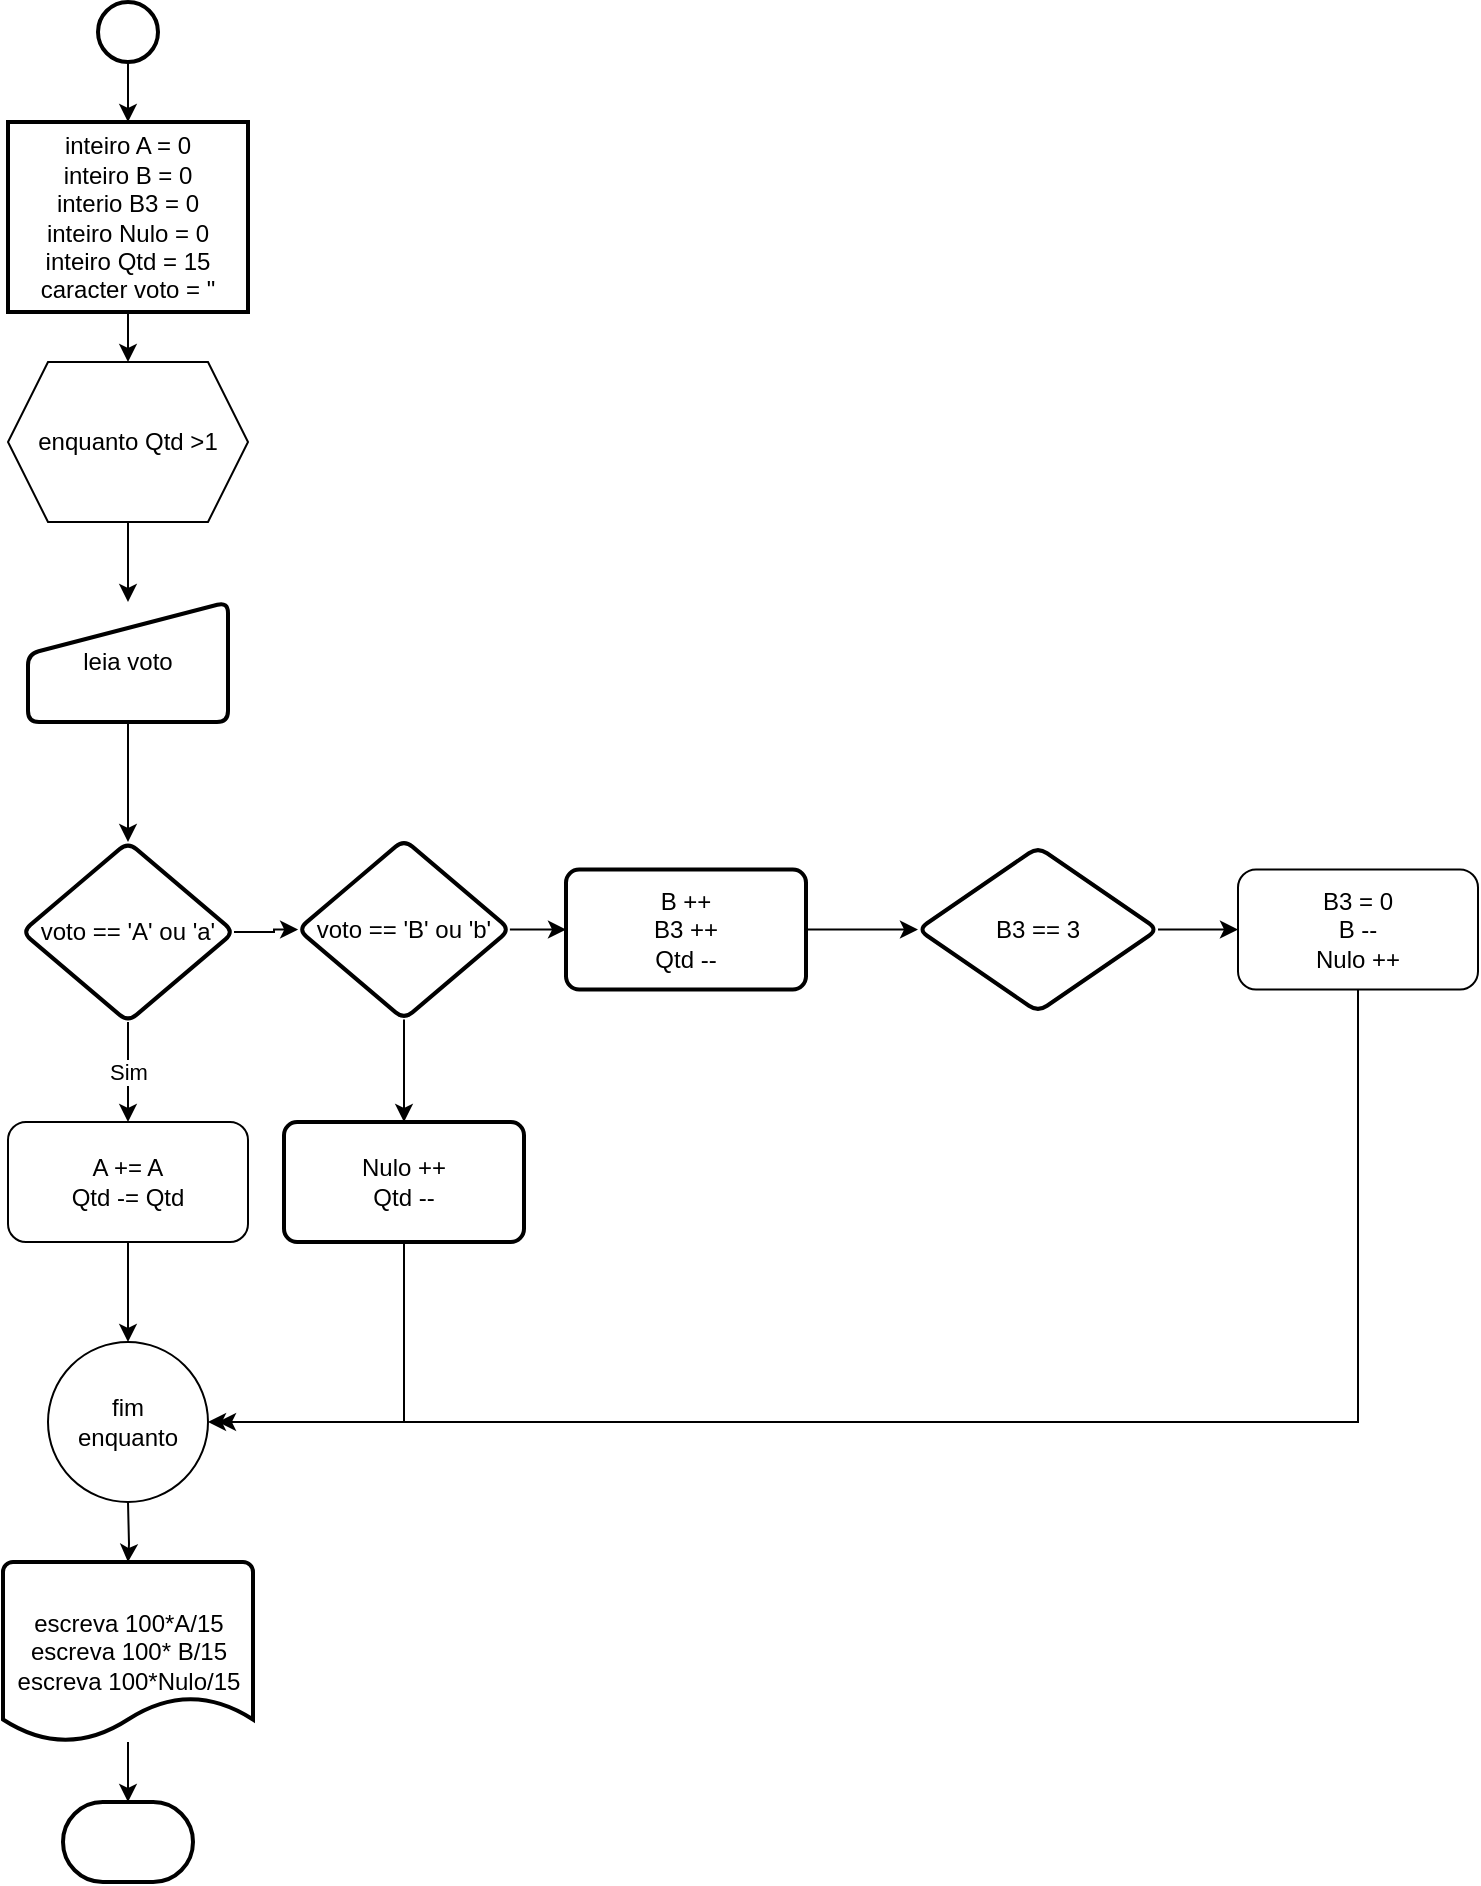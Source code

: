 <mxfile version="22.0.2" type="github">
  <diagram id="C5RBs43oDa-KdzZeNtuy" name="Page-1">
    <mxGraphModel dx="792" dy="726" grid="1" gridSize="10" guides="1" tooltips="1" connect="1" arrows="1" fold="1" page="1" pageScale="1" pageWidth="827" pageHeight="1169" math="0" shadow="0">
      <root>
        <mxCell id="WIyWlLk6GJQsqaUBKTNV-0" />
        <mxCell id="WIyWlLk6GJQsqaUBKTNV-1" parent="WIyWlLk6GJQsqaUBKTNV-0" />
        <mxCell id="GTRDl59IKvxXWgO_4okt-0" value="" style="edgeStyle=orthogonalEdgeStyle;rounded=0;orthogonalLoop=1;jettySize=auto;html=1;" edge="1" parent="WIyWlLk6GJQsqaUBKTNV-1" source="GTRDl59IKvxXWgO_4okt-1" target="GTRDl59IKvxXWgO_4okt-7">
          <mxGeometry relative="1" as="geometry" />
        </mxCell>
        <mxCell id="GTRDl59IKvxXWgO_4okt-1" value="" style="strokeWidth=2;html=1;shape=mxgraph.flowchart.start_2;whiteSpace=wrap;" vertex="1" parent="WIyWlLk6GJQsqaUBKTNV-1">
          <mxGeometry x="120" y="20" width="30" height="30" as="geometry" />
        </mxCell>
        <mxCell id="GTRDl59IKvxXWgO_4okt-2" value="" style="strokeWidth=2;html=1;shape=mxgraph.flowchart.terminator;whiteSpace=wrap;" vertex="1" parent="WIyWlLk6GJQsqaUBKTNV-1">
          <mxGeometry x="102.5" y="920" width="65" height="40" as="geometry" />
        </mxCell>
        <mxCell id="GTRDl59IKvxXWgO_4okt-3" value="escreva 100*A/15&lt;br&gt;escreva 100* B/15&lt;br&gt;escreva 100*Nulo/15" style="strokeWidth=2;html=1;shape=mxgraph.flowchart.document2;whiteSpace=wrap;size=0.25;" vertex="1" parent="WIyWlLk6GJQsqaUBKTNV-1">
          <mxGeometry x="72.5" y="800" width="125" height="90" as="geometry" />
        </mxCell>
        <mxCell id="GTRDl59IKvxXWgO_4okt-5" style="edgeStyle=orthogonalEdgeStyle;rounded=0;orthogonalLoop=1;jettySize=auto;html=1;entryX=0.5;entryY=0;entryDx=0;entryDy=0;entryPerimeter=0;" edge="1" parent="WIyWlLk6GJQsqaUBKTNV-1" source="GTRDl59IKvxXWgO_4okt-3" target="GTRDl59IKvxXWgO_4okt-2">
          <mxGeometry relative="1" as="geometry" />
        </mxCell>
        <mxCell id="GTRDl59IKvxXWgO_4okt-44" value="" style="edgeStyle=orthogonalEdgeStyle;rounded=0;orthogonalLoop=1;jettySize=auto;html=1;" edge="1" parent="WIyWlLk6GJQsqaUBKTNV-1" source="GTRDl59IKvxXWgO_4okt-7" target="GTRDl59IKvxXWgO_4okt-30">
          <mxGeometry relative="1" as="geometry" />
        </mxCell>
        <mxCell id="GTRDl59IKvxXWgO_4okt-7" value="inteiro A = 0&lt;br&gt;inteiro B = 0&lt;br&gt;interio B3 = 0&lt;br&gt;inteiro Nulo = 0&lt;br&gt;inteiro Qtd = 15&lt;br&gt;caracter voto = &quot;" style="whiteSpace=wrap;html=1;strokeWidth=2;" vertex="1" parent="WIyWlLk6GJQsqaUBKTNV-1">
          <mxGeometry x="75" y="80" width="120" height="95" as="geometry" />
        </mxCell>
        <mxCell id="GTRDl59IKvxXWgO_4okt-46" value="" style="edgeStyle=orthogonalEdgeStyle;rounded=0;orthogonalLoop=1;jettySize=auto;html=1;" edge="1" parent="WIyWlLk6GJQsqaUBKTNV-1" source="GTRDl59IKvxXWgO_4okt-8" target="GTRDl59IKvxXWgO_4okt-9">
          <mxGeometry relative="1" as="geometry" />
        </mxCell>
        <mxCell id="GTRDl59IKvxXWgO_4okt-8" value="leia voto" style="html=1;strokeWidth=2;shape=manualInput;whiteSpace=wrap;rounded=1;size=26;arcSize=11;" vertex="1" parent="WIyWlLk6GJQsqaUBKTNV-1">
          <mxGeometry x="85" y="320" width="100" height="60" as="geometry" />
        </mxCell>
        <mxCell id="GTRDl59IKvxXWgO_4okt-22" value="Sim" style="edgeStyle=orthogonalEdgeStyle;rounded=0;orthogonalLoop=1;jettySize=auto;html=1;" edge="1" parent="WIyWlLk6GJQsqaUBKTNV-1" source="GTRDl59IKvxXWgO_4okt-9" target="GTRDl59IKvxXWgO_4okt-21">
          <mxGeometry relative="1" as="geometry" />
        </mxCell>
        <mxCell id="GTRDl59IKvxXWgO_4okt-29" value="" style="edgeStyle=orthogonalEdgeStyle;rounded=0;orthogonalLoop=1;jettySize=auto;html=1;" edge="1" parent="WIyWlLk6GJQsqaUBKTNV-1" source="GTRDl59IKvxXWgO_4okt-9" target="GTRDl59IKvxXWgO_4okt-28">
          <mxGeometry relative="1" as="geometry" />
        </mxCell>
        <mxCell id="GTRDl59IKvxXWgO_4okt-9" value="voto == &#39;A&#39; ou &#39;a&#39;" style="rhombus;whiteSpace=wrap;html=1;strokeWidth=2;rounded=1;arcSize=11;" vertex="1" parent="WIyWlLk6GJQsqaUBKTNV-1">
          <mxGeometry x="82" y="440" width="106" height="90" as="geometry" />
        </mxCell>
        <mxCell id="GTRDl59IKvxXWgO_4okt-16" value="" style="edgeStyle=orthogonalEdgeStyle;rounded=0;orthogonalLoop=1;jettySize=auto;html=1;" edge="1" parent="WIyWlLk6GJQsqaUBKTNV-1" source="GTRDl59IKvxXWgO_4okt-13" target="GTRDl59IKvxXWgO_4okt-15">
          <mxGeometry relative="1" as="geometry" />
        </mxCell>
        <mxCell id="GTRDl59IKvxXWgO_4okt-13" value="B ++&lt;br&gt;B3 ++&lt;br&gt;Qtd --" style="whiteSpace=wrap;html=1;strokeWidth=2;rounded=1;arcSize=11;" vertex="1" parent="WIyWlLk6GJQsqaUBKTNV-1">
          <mxGeometry x="354" y="453.75" width="120" height="60" as="geometry" />
        </mxCell>
        <mxCell id="GTRDl59IKvxXWgO_4okt-20" value="" style="edgeStyle=orthogonalEdgeStyle;rounded=0;orthogonalLoop=1;jettySize=auto;html=1;" edge="1" parent="WIyWlLk6GJQsqaUBKTNV-1" source="GTRDl59IKvxXWgO_4okt-15">
          <mxGeometry relative="1" as="geometry">
            <mxPoint x="690" y="483.8" as="targetPoint" />
          </mxGeometry>
        </mxCell>
        <mxCell id="GTRDl59IKvxXWgO_4okt-15" value="B3 == 3" style="rhombus;whiteSpace=wrap;html=1;strokeWidth=2;rounded=1;arcSize=11;" vertex="1" parent="WIyWlLk6GJQsqaUBKTNV-1">
          <mxGeometry x="530" y="442.5" width="120" height="82.5" as="geometry" />
        </mxCell>
        <mxCell id="GTRDl59IKvxXWgO_4okt-39" style="edgeStyle=orthogonalEdgeStyle;rounded=0;orthogonalLoop=1;jettySize=auto;html=1;exitX=0.5;exitY=1;exitDx=0;exitDy=0;" edge="1" parent="WIyWlLk6GJQsqaUBKTNV-1" source="GTRDl59IKvxXWgO_4okt-21">
          <mxGeometry relative="1" as="geometry">
            <mxPoint x="135" y="690" as="targetPoint" />
          </mxGeometry>
        </mxCell>
        <mxCell id="GTRDl59IKvxXWgO_4okt-21" value="A += A&lt;br&gt;Qtd -= Qtd" style="rounded=1;whiteSpace=wrap;html=1;" vertex="1" parent="WIyWlLk6GJQsqaUBKTNV-1">
          <mxGeometry x="75" y="580" width="120" height="60" as="geometry" />
        </mxCell>
        <mxCell id="GTRDl59IKvxXWgO_4okt-38" value="" style="edgeStyle=orthogonalEdgeStyle;rounded=0;orthogonalLoop=1;jettySize=auto;html=1;" edge="1" parent="WIyWlLk6GJQsqaUBKTNV-1" source="GTRDl59IKvxXWgO_4okt-26">
          <mxGeometry relative="1" as="geometry">
            <mxPoint x="175" y="730" as="targetPoint" />
            <Array as="points">
              <mxPoint x="750" y="730" />
            </Array>
          </mxGeometry>
        </mxCell>
        <mxCell id="GTRDl59IKvxXWgO_4okt-26" value="B3 = 0&lt;br&gt;B --&lt;br&gt;Nulo ++" style="rounded=1;whiteSpace=wrap;html=1;" vertex="1" parent="WIyWlLk6GJQsqaUBKTNV-1">
          <mxGeometry x="690" y="453.75" width="120" height="60" as="geometry" />
        </mxCell>
        <mxCell id="GTRDl59IKvxXWgO_4okt-34" value="" style="edgeStyle=orthogonalEdgeStyle;rounded=0;orthogonalLoop=1;jettySize=auto;html=1;" edge="1" parent="WIyWlLk6GJQsqaUBKTNV-1" source="GTRDl59IKvxXWgO_4okt-28" target="GTRDl59IKvxXWgO_4okt-13">
          <mxGeometry relative="1" as="geometry" />
        </mxCell>
        <mxCell id="GTRDl59IKvxXWgO_4okt-36" value="" style="edgeStyle=orthogonalEdgeStyle;rounded=0;orthogonalLoop=1;jettySize=auto;html=1;" edge="1" parent="WIyWlLk6GJQsqaUBKTNV-1" source="GTRDl59IKvxXWgO_4okt-28" target="GTRDl59IKvxXWgO_4okt-35">
          <mxGeometry relative="1" as="geometry" />
        </mxCell>
        <mxCell id="GTRDl59IKvxXWgO_4okt-28" value="voto == &#39;B&#39; ou &#39;b&#39;" style="rhombus;whiteSpace=wrap;html=1;strokeWidth=2;rounded=1;arcSize=11;" vertex="1" parent="WIyWlLk6GJQsqaUBKTNV-1">
          <mxGeometry x="220" y="438.75" width="106" height="90" as="geometry" />
        </mxCell>
        <mxCell id="GTRDl59IKvxXWgO_4okt-45" value="" style="edgeStyle=orthogonalEdgeStyle;rounded=0;orthogonalLoop=1;jettySize=auto;html=1;" edge="1" parent="WIyWlLk6GJQsqaUBKTNV-1" source="GTRDl59IKvxXWgO_4okt-30" target="GTRDl59IKvxXWgO_4okt-8">
          <mxGeometry relative="1" as="geometry" />
        </mxCell>
        <mxCell id="GTRDl59IKvxXWgO_4okt-30" value="enquanto Qtd &amp;gt;1" style="shape=hexagon;perimeter=hexagonPerimeter2;whiteSpace=wrap;html=1;fixedSize=1;" vertex="1" parent="WIyWlLk6GJQsqaUBKTNV-1">
          <mxGeometry x="75" y="200" width="120" height="80" as="geometry" />
        </mxCell>
        <mxCell id="GTRDl59IKvxXWgO_4okt-42" style="edgeStyle=orthogonalEdgeStyle;rounded=0;orthogonalLoop=1;jettySize=auto;html=1;exitX=0.5;exitY=1;exitDx=0;exitDy=0;" edge="1" parent="WIyWlLk6GJQsqaUBKTNV-1" source="GTRDl59IKvxXWgO_4okt-35">
          <mxGeometry relative="1" as="geometry">
            <mxPoint x="180" y="730" as="targetPoint" />
            <Array as="points">
              <mxPoint x="273" y="730" />
            </Array>
          </mxGeometry>
        </mxCell>
        <mxCell id="GTRDl59IKvxXWgO_4okt-35" value="Nulo ++&lt;br&gt;Qtd --" style="whiteSpace=wrap;html=1;strokeWidth=2;rounded=1;arcSize=11;" vertex="1" parent="WIyWlLk6GJQsqaUBKTNV-1">
          <mxGeometry x="213" y="580" width="120" height="60" as="geometry" />
        </mxCell>
        <mxCell id="GTRDl59IKvxXWgO_4okt-41" value="" style="edgeStyle=orthogonalEdgeStyle;rounded=0;orthogonalLoop=1;jettySize=auto;html=1;" edge="1" parent="WIyWlLk6GJQsqaUBKTNV-1" target="GTRDl59IKvxXWgO_4okt-3">
          <mxGeometry relative="1" as="geometry">
            <mxPoint x="135" y="770" as="sourcePoint" />
          </mxGeometry>
        </mxCell>
        <mxCell id="GTRDl59IKvxXWgO_4okt-43" value="fim &lt;br&gt;enquanto" style="ellipse;whiteSpace=wrap;html=1;aspect=fixed;" vertex="1" parent="WIyWlLk6GJQsqaUBKTNV-1">
          <mxGeometry x="95" y="690" width="80" height="80" as="geometry" />
        </mxCell>
      </root>
    </mxGraphModel>
  </diagram>
</mxfile>
